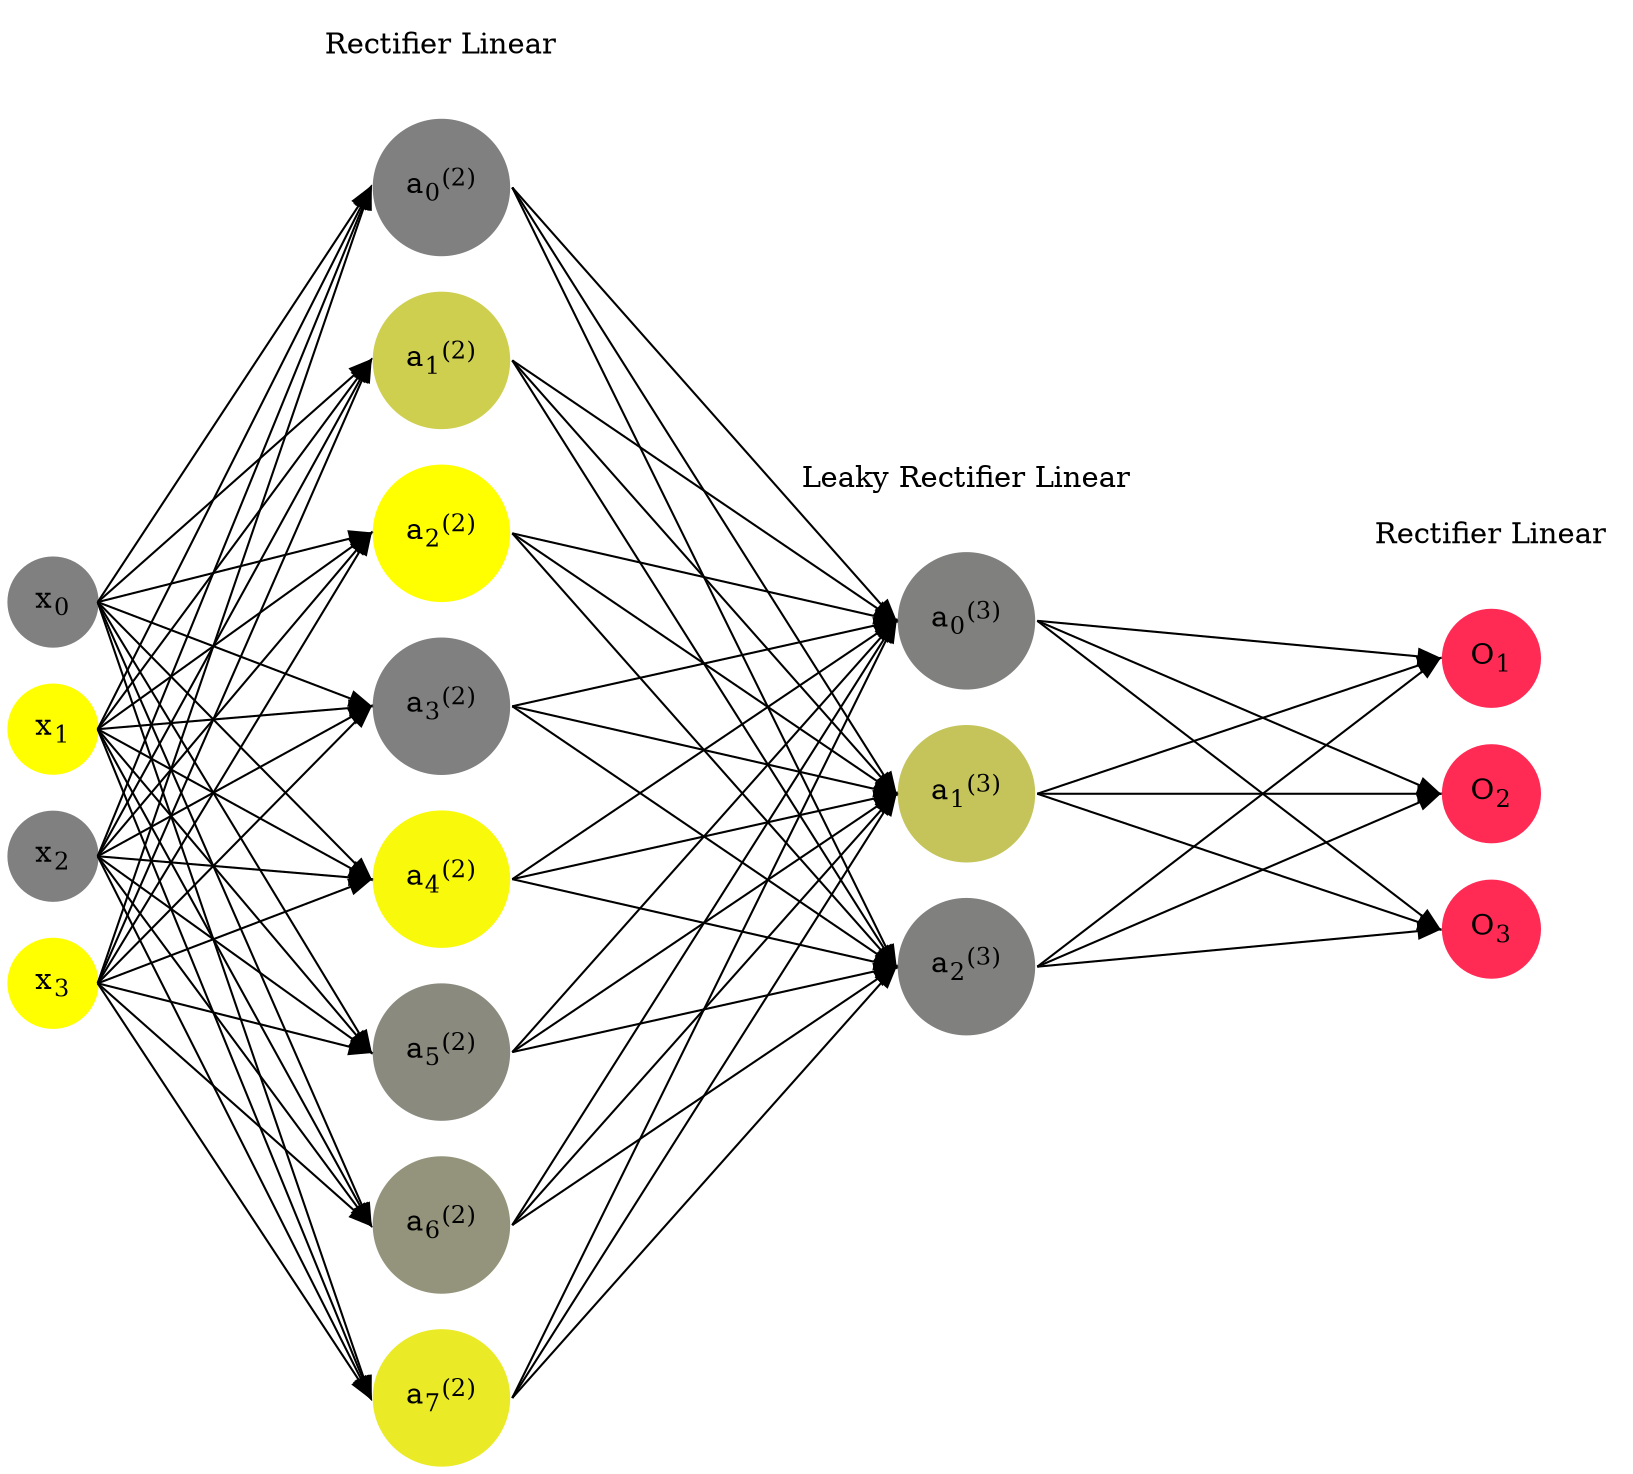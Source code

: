 digraph G {
	rankdir = LR;
	splines=false;
	edge[style=invis];
	ranksep= 1.4;
	{
	node [shape=circle, color="0.1667, 0.0, 0.5", style=filled, fillcolor="0.1667, 0.0, 0.5"];
	x0 [label=<x<sub>0</sub>>];
	}
	{
	node [shape=circle, color="0.1667, 1.0, 1.0", style=filled, fillcolor="0.1667, 1.0, 1.0"];
	x1 [label=<x<sub>1</sub>>];
	}
	{
	node [shape=circle, color="0.1667, 0.0, 0.5", style=filled, fillcolor="0.1667, 0.0, 0.5"];
	x2 [label=<x<sub>2</sub>>];
	}
	{
	node [shape=circle, color="0.1667, 1.0, 1.0", style=filled, fillcolor="0.1667, 1.0, 1.0"];
	x3 [label=<x<sub>3</sub>>];
	}
	{
	node [shape=circle, color="0.1667, 0.000000, 0.500000", style=filled, fillcolor="0.1667, 0.000000, 0.500000"];
	a02 [label=<a<sub>0</sub><sup>(2)</sup>>];
	}
	{
	node [shape=circle, color="0.1667, 0.616855, 0.808428", style=filled, fillcolor="0.1667, 0.616855, 0.808428"];
	a12 [label=<a<sub>1</sub><sup>(2)</sup>>];
	}
	{
	node [shape=circle, color="0.1667, 1.030702, 1.015351", style=filled, fillcolor="0.1667, 1.030702, 1.015351"];
	a22 [label=<a<sub>2</sub><sup>(2)</sup>>];
	}
	{
	node [shape=circle, color="0.1667, 0.000000, 0.500000", style=filled, fillcolor="0.1667, 0.000000, 0.500000"];
	a32 [label=<a<sub>3</sub><sup>(2)</sup>>];
	}
	{
	node [shape=circle, color="0.1667, 0.950746, 0.975373", style=filled, fillcolor="0.1667, 0.950746, 0.975373"];
	a42 [label=<a<sub>4</sub><sup>(2)</sup>>];
	}
	{
	node [shape=circle, color="0.1667, 0.080035, 0.540017", style=filled, fillcolor="0.1667, 0.080035, 0.540017"];
	a52 [label=<a<sub>5</sub><sup>(2)</sup>>];
	}
	{
	node [shape=circle, color="0.1667, 0.158506, 0.579253", style=filled, fillcolor="0.1667, 0.158506, 0.579253"];
	a62 [label=<a<sub>6</sub><sup>(2)</sup>>];
	}
	{
	node [shape=circle, color="0.1667, 0.829630, 0.914815", style=filled, fillcolor="0.1667, 0.829630, 0.914815"];
	a72 [label=<a<sub>7</sub><sup>(2)</sup>>];
	}
	{
	node [shape=circle, color="0.1667, 0.001209, 0.500604", style=filled, fillcolor="0.1667, 0.001209, 0.500604"];
	a03 [label=<a<sub>0</sub><sup>(3)</sup>>];
	}
	{
	node [shape=circle, color="0.1667, 0.533475, 0.766738", style=filled, fillcolor="0.1667, 0.533475, 0.766738"];
	a13 [label=<a<sub>1</sub><sup>(3)</sup>>];
	}
	{
	node [shape=circle, color="0.1667, 0.000490, 0.500245", style=filled, fillcolor="0.1667, 0.000490, 0.500245"];
	a23 [label=<a<sub>2</sub><sup>(3)</sup>>];
	}
	{
	node [shape=circle, color="0.9667, 0.83, 1.0", style=filled, fillcolor="0.9667, 0.83, 1.0"];
	O1 [label=<O<sub>1</sub>>];
	}
	{
	node [shape=circle, color="0.9667, 0.83, 1.0", style=filled, fillcolor="0.9667, 0.83, 1.0"];
	O2 [label=<O<sub>2</sub>>];
	}
	{
	node [shape=circle, color="0.9667, 0.83, 1.0", style=filled, fillcolor="0.9667, 0.83, 1.0"];
	O3 [label=<O<sub>3</sub>>];
	}
	{
	rank=same;
	x0->x1->x2->x3;
	}
	{
	rank=same;
	a02->a12->a22->a32->a42->a52->a62->a72;
	}
	{
	rank=same;
	a03->a13->a23;
	}
	{
	rank=same;
	O1->O2->O3;
	}
	l1 [shape=plaintext,label="Rectifier Linear"];
	l1->a02;
	{rank=same; l1;a02};
	l2 [shape=plaintext,label="Leaky Rectifier Linear"];
	l2->a03;
	{rank=same; l2;a03};
	l3 [shape=plaintext,label="Rectifier Linear"];
	l3->O1;
	{rank=same; l3;O1};
edge[style=solid, tailport=e, headport=w];
	{x0;x1;x2;x3} -> {a02;a12;a22;a32;a42;a52;a62;a72};
	{a02;a12;a22;a32;a42;a52;a62;a72} -> {a03;a13;a23};
	{a03;a13;a23} -> {O1,O2,O3};
}